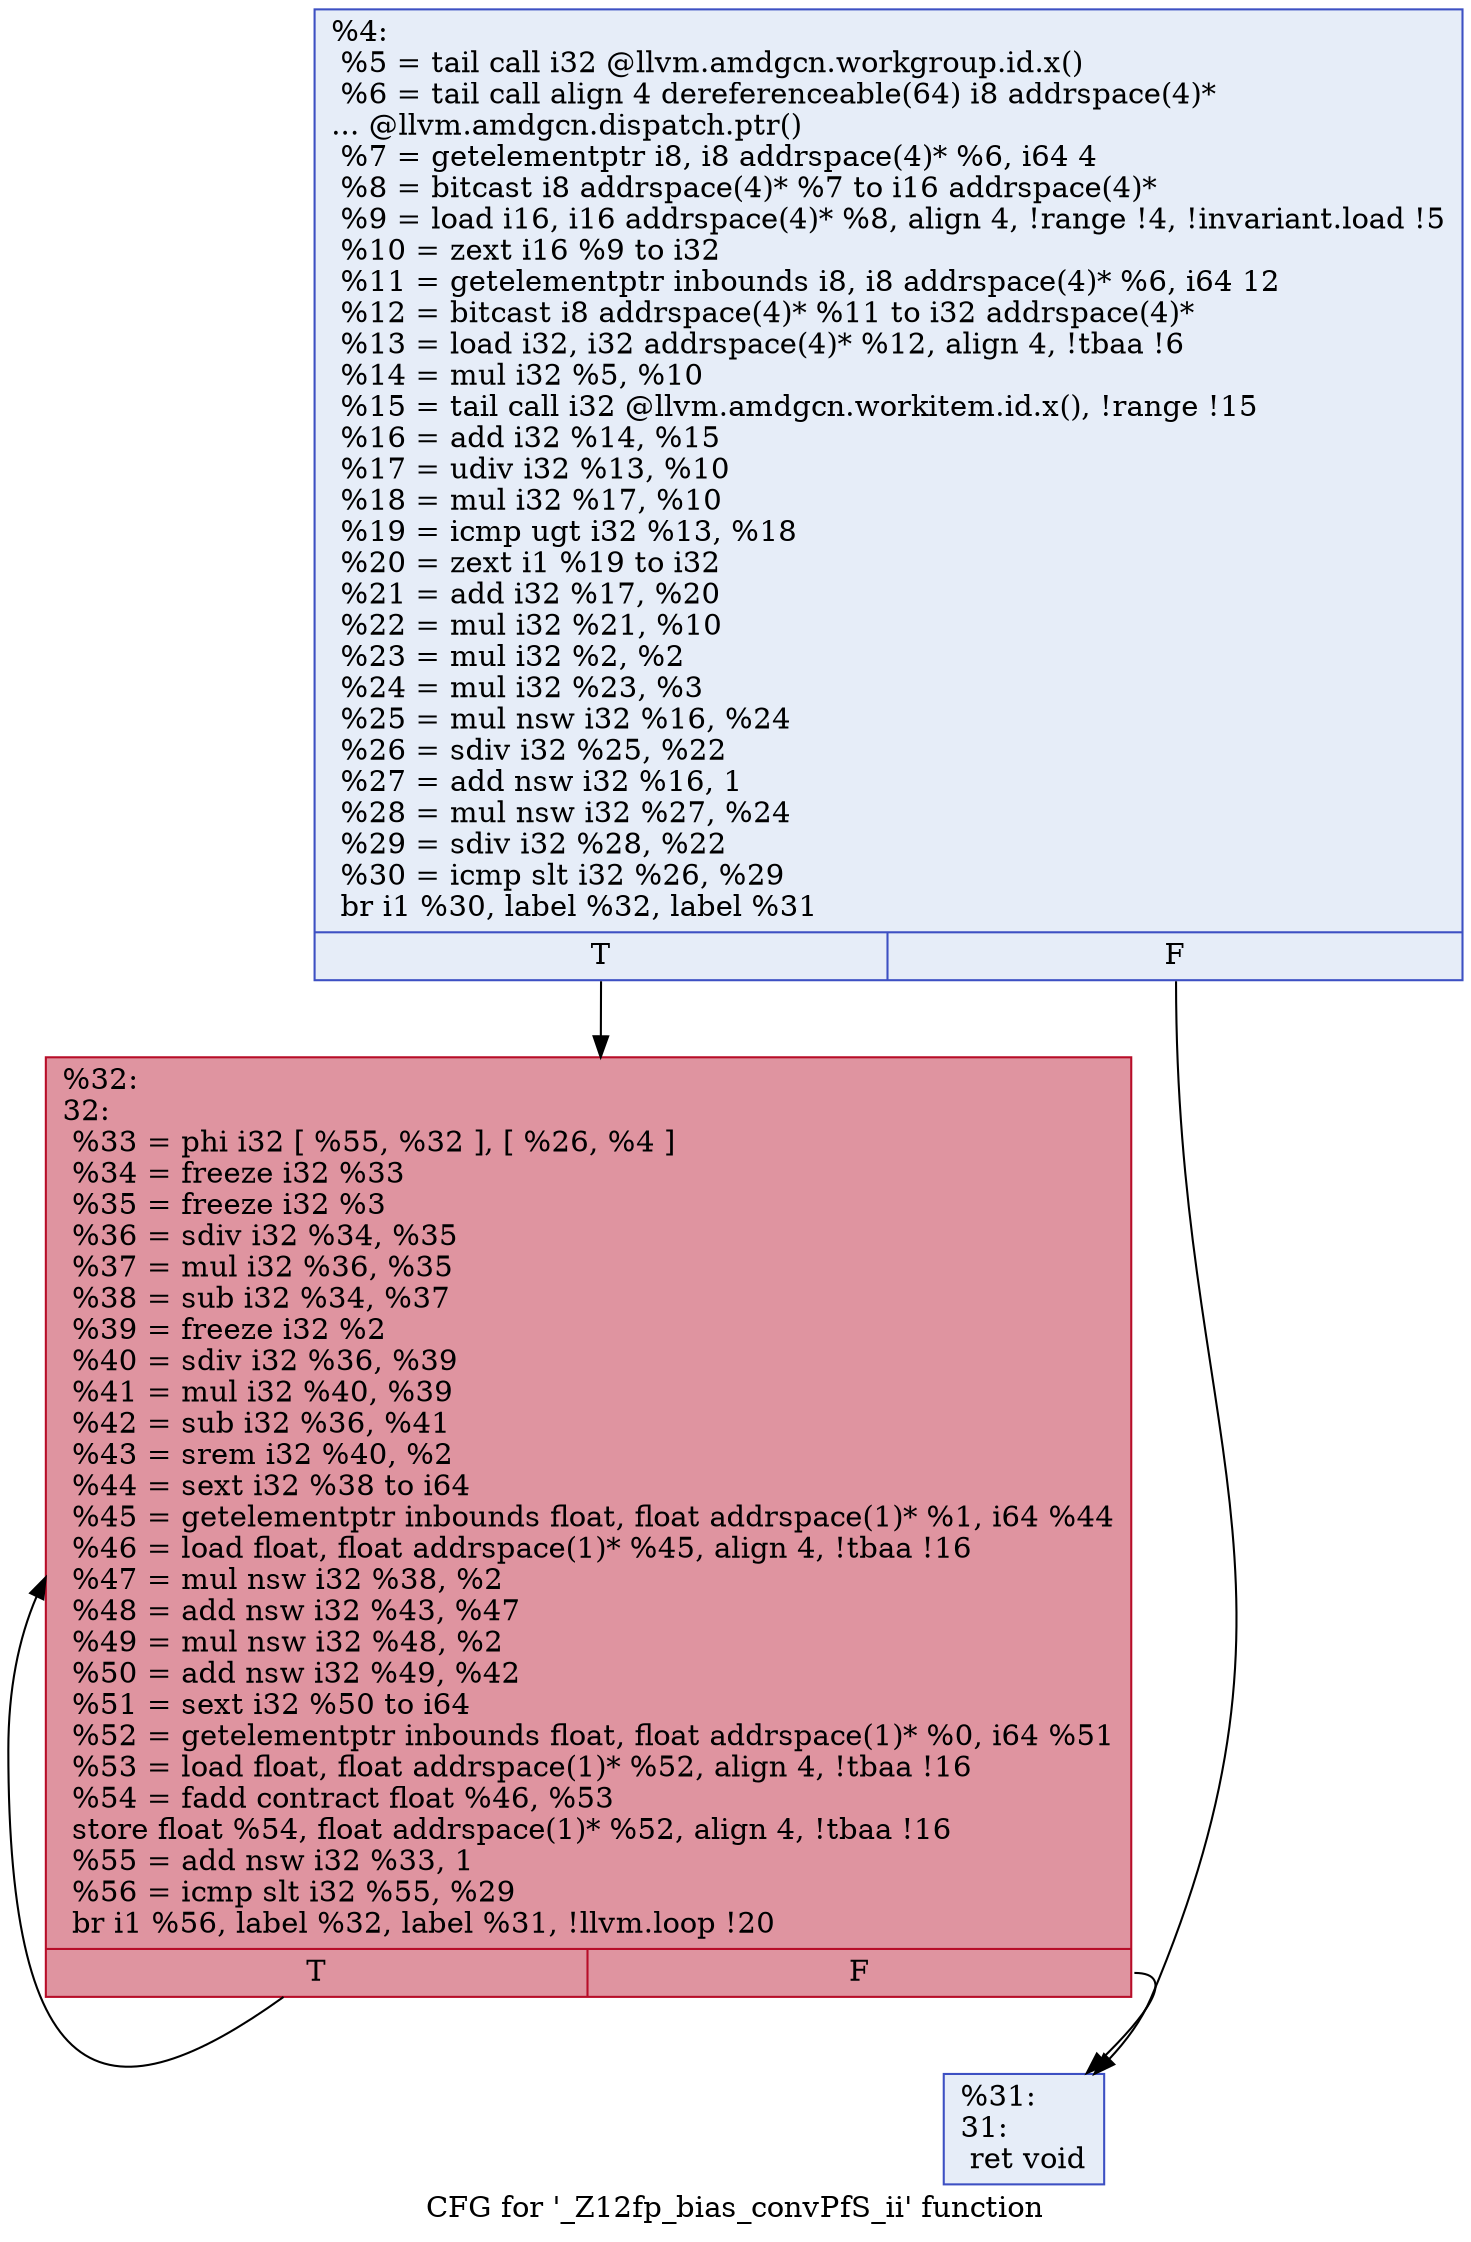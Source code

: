 digraph "CFG for '_Z12fp_bias_convPfS_ii' function" {
	label="CFG for '_Z12fp_bias_convPfS_ii' function";

	Node0x56b3690 [shape=record,color="#3d50c3ff", style=filled, fillcolor="#c7d7f070",label="{%4:\l  %5 = tail call i32 @llvm.amdgcn.workgroup.id.x()\l  %6 = tail call align 4 dereferenceable(64) i8 addrspace(4)*\l... @llvm.amdgcn.dispatch.ptr()\l  %7 = getelementptr i8, i8 addrspace(4)* %6, i64 4\l  %8 = bitcast i8 addrspace(4)* %7 to i16 addrspace(4)*\l  %9 = load i16, i16 addrspace(4)* %8, align 4, !range !4, !invariant.load !5\l  %10 = zext i16 %9 to i32\l  %11 = getelementptr inbounds i8, i8 addrspace(4)* %6, i64 12\l  %12 = bitcast i8 addrspace(4)* %11 to i32 addrspace(4)*\l  %13 = load i32, i32 addrspace(4)* %12, align 4, !tbaa !6\l  %14 = mul i32 %5, %10\l  %15 = tail call i32 @llvm.amdgcn.workitem.id.x(), !range !15\l  %16 = add i32 %14, %15\l  %17 = udiv i32 %13, %10\l  %18 = mul i32 %17, %10\l  %19 = icmp ugt i32 %13, %18\l  %20 = zext i1 %19 to i32\l  %21 = add i32 %17, %20\l  %22 = mul i32 %21, %10\l  %23 = mul i32 %2, %2\l  %24 = mul i32 %23, %3\l  %25 = mul nsw i32 %16, %24\l  %26 = sdiv i32 %25, %22\l  %27 = add nsw i32 %16, 1\l  %28 = mul nsw i32 %27, %24\l  %29 = sdiv i32 %28, %22\l  %30 = icmp slt i32 %26, %29\l  br i1 %30, label %32, label %31\l|{<s0>T|<s1>F}}"];
	Node0x56b3690:s0 -> Node0x56b6040;
	Node0x56b3690:s1 -> Node0x56b60d0;
	Node0x56b60d0 [shape=record,color="#3d50c3ff", style=filled, fillcolor="#c7d7f070",label="{%31:\l31:                                               \l  ret void\l}"];
	Node0x56b6040 [shape=record,color="#b70d28ff", style=filled, fillcolor="#b70d2870",label="{%32:\l32:                                               \l  %33 = phi i32 [ %55, %32 ], [ %26, %4 ]\l  %34 = freeze i32 %33\l  %35 = freeze i32 %3\l  %36 = sdiv i32 %34, %35\l  %37 = mul i32 %36, %35\l  %38 = sub i32 %34, %37\l  %39 = freeze i32 %2\l  %40 = sdiv i32 %36, %39\l  %41 = mul i32 %40, %39\l  %42 = sub i32 %36, %41\l  %43 = srem i32 %40, %2\l  %44 = sext i32 %38 to i64\l  %45 = getelementptr inbounds float, float addrspace(1)* %1, i64 %44\l  %46 = load float, float addrspace(1)* %45, align 4, !tbaa !16\l  %47 = mul nsw i32 %38, %2\l  %48 = add nsw i32 %43, %47\l  %49 = mul nsw i32 %48, %2\l  %50 = add nsw i32 %49, %42\l  %51 = sext i32 %50 to i64\l  %52 = getelementptr inbounds float, float addrspace(1)* %0, i64 %51\l  %53 = load float, float addrspace(1)* %52, align 4, !tbaa !16\l  %54 = fadd contract float %46, %53\l  store float %54, float addrspace(1)* %52, align 4, !tbaa !16\l  %55 = add nsw i32 %33, 1\l  %56 = icmp slt i32 %55, %29\l  br i1 %56, label %32, label %31, !llvm.loop !20\l|{<s0>T|<s1>F}}"];
	Node0x56b6040:s0 -> Node0x56b6040;
	Node0x56b6040:s1 -> Node0x56b60d0;
}
